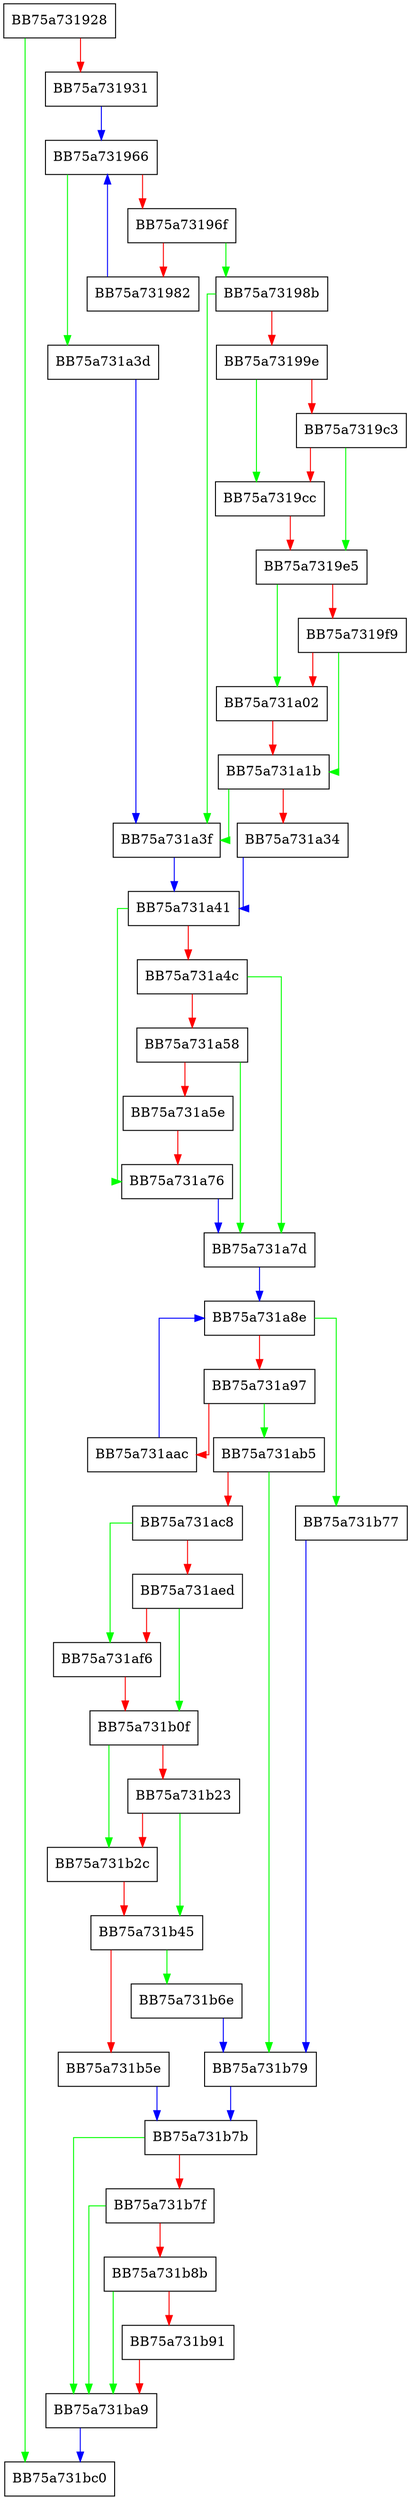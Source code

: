 digraph AddScanAgeValues {
  node [shape="box"];
  graph [splines=ortho];
  BB75a731928 -> BB75a731bc0 [color="green"];
  BB75a731928 -> BB75a731931 [color="red"];
  BB75a731931 -> BB75a731966 [color="blue"];
  BB75a731966 -> BB75a731a3d [color="green"];
  BB75a731966 -> BB75a73196f [color="red"];
  BB75a73196f -> BB75a73198b [color="green"];
  BB75a73196f -> BB75a731982 [color="red"];
  BB75a731982 -> BB75a731966 [color="blue"];
  BB75a73198b -> BB75a731a3f [color="green"];
  BB75a73198b -> BB75a73199e [color="red"];
  BB75a73199e -> BB75a7319cc [color="green"];
  BB75a73199e -> BB75a7319c3 [color="red"];
  BB75a7319c3 -> BB75a7319e5 [color="green"];
  BB75a7319c3 -> BB75a7319cc [color="red"];
  BB75a7319cc -> BB75a7319e5 [color="red"];
  BB75a7319e5 -> BB75a731a02 [color="green"];
  BB75a7319e5 -> BB75a7319f9 [color="red"];
  BB75a7319f9 -> BB75a731a1b [color="green"];
  BB75a7319f9 -> BB75a731a02 [color="red"];
  BB75a731a02 -> BB75a731a1b [color="red"];
  BB75a731a1b -> BB75a731a3f [color="green"];
  BB75a731a1b -> BB75a731a34 [color="red"];
  BB75a731a34 -> BB75a731a41 [color="blue"];
  BB75a731a3d -> BB75a731a3f [color="blue"];
  BB75a731a3f -> BB75a731a41 [color="blue"];
  BB75a731a41 -> BB75a731a76 [color="green"];
  BB75a731a41 -> BB75a731a4c [color="red"];
  BB75a731a4c -> BB75a731a7d [color="green"];
  BB75a731a4c -> BB75a731a58 [color="red"];
  BB75a731a58 -> BB75a731a7d [color="green"];
  BB75a731a58 -> BB75a731a5e [color="red"];
  BB75a731a5e -> BB75a731a76 [color="red"];
  BB75a731a76 -> BB75a731a7d [color="blue"];
  BB75a731a7d -> BB75a731a8e [color="blue"];
  BB75a731a8e -> BB75a731b77 [color="green"];
  BB75a731a8e -> BB75a731a97 [color="red"];
  BB75a731a97 -> BB75a731ab5 [color="green"];
  BB75a731a97 -> BB75a731aac [color="red"];
  BB75a731aac -> BB75a731a8e [color="blue"];
  BB75a731ab5 -> BB75a731b79 [color="green"];
  BB75a731ab5 -> BB75a731ac8 [color="red"];
  BB75a731ac8 -> BB75a731af6 [color="green"];
  BB75a731ac8 -> BB75a731aed [color="red"];
  BB75a731aed -> BB75a731b0f [color="green"];
  BB75a731aed -> BB75a731af6 [color="red"];
  BB75a731af6 -> BB75a731b0f [color="red"];
  BB75a731b0f -> BB75a731b2c [color="green"];
  BB75a731b0f -> BB75a731b23 [color="red"];
  BB75a731b23 -> BB75a731b45 [color="green"];
  BB75a731b23 -> BB75a731b2c [color="red"];
  BB75a731b2c -> BB75a731b45 [color="red"];
  BB75a731b45 -> BB75a731b6e [color="green"];
  BB75a731b45 -> BB75a731b5e [color="red"];
  BB75a731b5e -> BB75a731b7b [color="blue"];
  BB75a731b6e -> BB75a731b79 [color="blue"];
  BB75a731b77 -> BB75a731b79 [color="blue"];
  BB75a731b79 -> BB75a731b7b [color="blue"];
  BB75a731b7b -> BB75a731ba9 [color="green"];
  BB75a731b7b -> BB75a731b7f [color="red"];
  BB75a731b7f -> BB75a731ba9 [color="green"];
  BB75a731b7f -> BB75a731b8b [color="red"];
  BB75a731b8b -> BB75a731ba9 [color="green"];
  BB75a731b8b -> BB75a731b91 [color="red"];
  BB75a731b91 -> BB75a731ba9 [color="red"];
  BB75a731ba9 -> BB75a731bc0 [color="blue"];
}